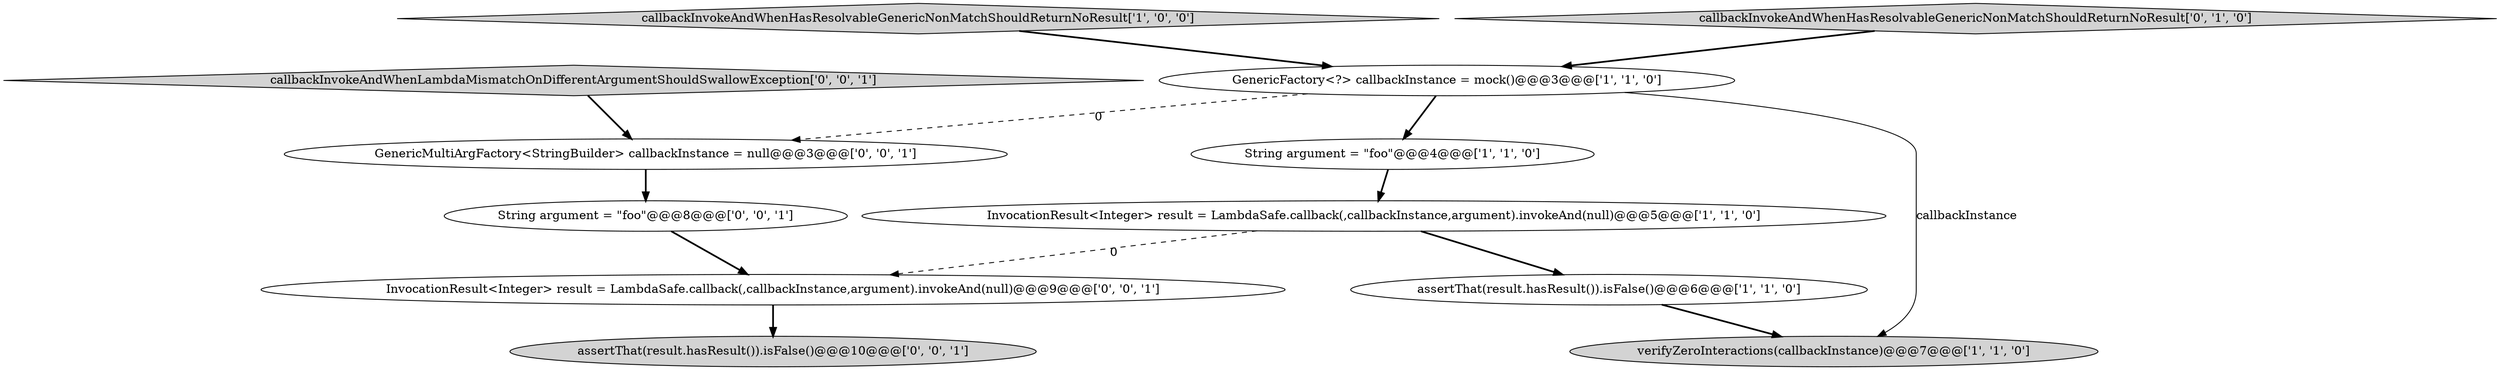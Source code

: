 digraph {
8 [style = filled, label = "callbackInvokeAndWhenLambdaMismatchOnDifferentArgumentShouldSwallowException['0', '0', '1']", fillcolor = lightgray, shape = diamond image = "AAA0AAABBB3BBB"];
4 [style = filled, label = "String argument = \"foo\"@@@4@@@['1', '1', '0']", fillcolor = white, shape = ellipse image = "AAA0AAABBB1BBB"];
5 [style = filled, label = "GenericFactory<?> callbackInstance = mock()@@@3@@@['1', '1', '0']", fillcolor = white, shape = ellipse image = "AAA0AAABBB1BBB"];
3 [style = filled, label = "assertThat(result.hasResult()).isFalse()@@@6@@@['1', '1', '0']", fillcolor = white, shape = ellipse image = "AAA0AAABBB1BBB"];
1 [style = filled, label = "callbackInvokeAndWhenHasResolvableGenericNonMatchShouldReturnNoResult['1', '0', '0']", fillcolor = lightgray, shape = diamond image = "AAA0AAABBB1BBB"];
6 [style = filled, label = "callbackInvokeAndWhenHasResolvableGenericNonMatchShouldReturnNoResult['0', '1', '0']", fillcolor = lightgray, shape = diamond image = "AAA0AAABBB2BBB"];
7 [style = filled, label = "assertThat(result.hasResult()).isFalse()@@@10@@@['0', '0', '1']", fillcolor = lightgray, shape = ellipse image = "AAA0AAABBB3BBB"];
0 [style = filled, label = "verifyZeroInteractions(callbackInstance)@@@7@@@['1', '1', '0']", fillcolor = lightgray, shape = ellipse image = "AAA0AAABBB1BBB"];
11 [style = filled, label = "String argument = \"foo\"@@@8@@@['0', '0', '1']", fillcolor = white, shape = ellipse image = "AAA0AAABBB3BBB"];
2 [style = filled, label = "InvocationResult<Integer> result = LambdaSafe.callback(,callbackInstance,argument).invokeAnd(null)@@@5@@@['1', '1', '0']", fillcolor = white, shape = ellipse image = "AAA0AAABBB1BBB"];
9 [style = filled, label = "InvocationResult<Integer> result = LambdaSafe.callback(,callbackInstance,argument).invokeAnd(null)@@@9@@@['0', '0', '1']", fillcolor = white, shape = ellipse image = "AAA0AAABBB3BBB"];
10 [style = filled, label = "GenericMultiArgFactory<StringBuilder> callbackInstance = null@@@3@@@['0', '0', '1']", fillcolor = white, shape = ellipse image = "AAA0AAABBB3BBB"];
1->5 [style = bold, label=""];
3->0 [style = bold, label=""];
8->10 [style = bold, label=""];
6->5 [style = bold, label=""];
4->2 [style = bold, label=""];
5->10 [style = dashed, label="0"];
9->7 [style = bold, label=""];
11->9 [style = bold, label=""];
5->0 [style = solid, label="callbackInstance"];
2->9 [style = dashed, label="0"];
5->4 [style = bold, label=""];
2->3 [style = bold, label=""];
10->11 [style = bold, label=""];
}
